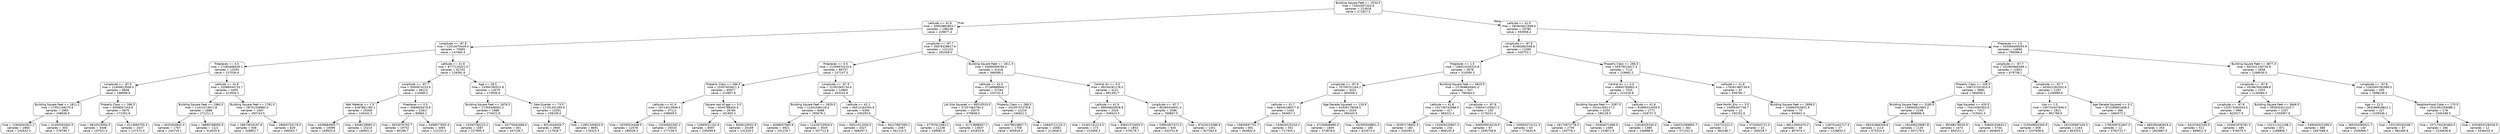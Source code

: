 digraph Tree {
node [shape=box, style="rounded", color="black", fontname=helvetica] ;
edge [fontname=helvetica] ;
0 [label="Building Square Feet <= 2534.5\nmse = 73502007203.6\nsamples = 223928\nvalue = 271827.5"] ;
1 [label="Latitude <= 41.9\nmse = 30953881853.7\nsamples = 198148\nvalue = 229877.4"] ;
0 -> 1 [labeldistance=2.5, labelangle=45, headlabel="True"] ;
2 [label="Longitude <= -87.8\nmse = 12014070429.5\nsamples = 75995\nvalue = 147465.4"] ;
1 -> 2 ;
3 [label="Fireplaces <= 0.5\nmse = 17483466035.1\nsamples = 13293\nvalue = 237034.6"] ;
2 -> 3 ;
4 [label="Longitude <= -87.9\nmse = 11400613506.5\nsamples = 8838\nvalue = 198098.6"] ;
3 -> 4 ;
5 [label="Building Square Feet <= 1811.2\nmse = 17051149275.9\nsamples = 2963\nvalue = 248636.9"] ;
4 -> 5 ;
6 [label="mse = 12944042811.2\nsamples = 2660\nvalue = 232642.3"] ;
5 -> 6 ;
7 [label="mse = 31450261842.0\nsamples = 303\nvalue = 378790.7"] ;
5 -> 7 ;
8 [label="Property Class <= 286.5\nmse = 6558007343.6\nsamples = 5875\nvalue = 172352.6"] ;
4 -> 8 ;
9 [label="mse = 6810319054.0\nsamples = 3448\nvalue = 197021.4"] ;
8 -> 9 ;
10 [label="mse = 4113694755.4\nsamples = 2427\nvalue = 137372.3"] ;
8 -> 10 ;
11 [label="Latitude <= 41.8\nmse = 20589544733.7\nsamples = 4455\nvalue = 313934.2"] ;
3 -> 11 ;
12 [label="Building Square Feet <= 1960.5\nmse = 11012274671.8\nsamples = 2888\nvalue = 271211.3"] ;
11 -> 12 ;
13 [label="mse = 4020454842.3\nsamples = 1767\nvalue = 243719.1"] ;
12 -> 13 ;
14 [label="mse = 18890768050.9\nsamples = 1121\nvalue = 314025.8"] ;
12 -> 14 ;
15 [label="Building Square Feet <= 1781.0\nmse = 28701328960.3\nsamples = 1567\nvalue = 393743.5"] ;
11 -> 15 ;
16 [label="mse = 18673916197.8\nsamples = 938\nvalue = 328852.7"] ;
15 -> 16 ;
17 [label="mse = 28063733179.0\nsamples = 629\nvalue = 490003.7"] ;
15 -> 17 ;
18 [label="Latitude <= 41.8\nmse = 8777125021.5\nsamples = 62702\nvalue = 128391.6"] ;
2 -> 18 ;
19 [label="Longitude <= -87.7\nmse = 5930874153.9\nsamples = 48123\nvalue = 114490.2"] ;
18 -> 19 ;
20 [label="Wall Material <= 1.5\nmse = 6187881760.1\nsamples = 25306\nvalue = 140432.5"] ;
19 -> 20 ;
21 [label="mse = 4459684905.7\nsamples = 10096\nvalue = 109933.9"] ;
20 -> 21 ;
22 [label="mse = 6308129993.2\nsamples = 15210\nvalue = 160651.4"] ;
20 -> 22 ;
23 [label="Fireplaces <= 0.5\nmse = 4084826479.8\nsamples = 22817\nvalue = 85860.1"] ;
19 -> 23 ;
24 [label="mse = 3633076750.7\nsamples = 19752\nvalue = 80198.7"] ;
23 -> 24 ;
25 [label="mse = 5458077605.4\nsamples = 3065\nvalue = 122101.5"] ;
23 -> 25 ;
26 [label="Age <= 28.5\nmse = 15394785522.8\nsamples = 14579\nvalue = 173936.6"] ;
18 -> 26 ;
27 [label="Building Square Feet <= 1876.5\nmse = 27355448352.2\nsamples = 1988\nvalue = 274022.8"] ;
26 -> 27 ;
28 [label="mse = 15292760223.1\nsamples = 1587\nvalue = 227995.4"] ;
27 -> 28 ;
29 [label="mse = 34775043468.0\nsamples = 401\nvalue = 447236.7"] ;
27 -> 29 ;
30 [label="Sale Quarter <= 73.5\nmse = 11701352260.6\nsamples = 12591\nvalue = 158239.0"] ;
26 -> 30 ;
31 [label="mse = 9012044039.7\nsamples = 3900\nvalue = 117918.7"] ;
30 -> 31 ;
32 [label="mse = 11851345623.9\nsamples = 8691\nvalue = 176322.9"] ;
30 -> 32 ;
33 [label="Longitude <= -87.7\nmse = 35878328617.6\nsamples = 122153\nvalue = 281048.0"] ;
1 -> 33 ;
34 [label="Fireplaces <= 0.5\nmse = 21359970215.6\nsamples = 80737\nvalue = 237147.3"] ;
33 -> 34 ;
35 [label="Property Class <= 286.5\nmse = 15357833611.3\nsamples = 65877\nvalue = 210907.8"] ;
34 -> 35 ;
36 [label="Latitude <= 41.9\nmse = 16714513946.5\nsamples = 37111\nvalue = 248609.5"] ;
35 -> 36 ;
37 [label="mse = 18700524448.5\nsamples = 12078\nvalue = 189328.3"] ;
36 -> 37 ;
38 [label="mse = 13250652292.1\nsamples = 25033\nvalue = 277158.3"] ;
36 -> 38 ;
39 [label="Square root of age <= 5.0\nmse = 9345786405.4\nsamples = 28766\nvalue = 161905.3"] ;
35 -> 39 ;
40 [label="mse = 12665021152.6\nsamples = 8597\nvalue = 209499.6"] ;
39 -> 40 ;
41 [label="mse = 6508129502.6\nsamples = 20169\nvalue = 141329.2"] ;
39 -> 41 ;
42 [label="Longitude <= -87.9\nmse = 31391565734.6\nsamples = 14860\nvalue = 353243.9"] ;
34 -> 42 ;
43 [label="Building Square Feet <= 1829.5\nmse = 12341546118.4\nsamples = 8466\nvalue = 295676.1"] ;
42 -> 43 ;
44 [label="mse = 8268557665.6\nsamples = 4921\nvalue = 251219.7"] ;
43 -> 44 ;
45 [label="mse = 11418723929.0\nsamples = 3545\nvalue = 357712.8"] ;
43 -> 45 ;
46 [label="Latitude <= 42.1\nmse = 46512164354.9\nsamples = 6394\nvalue = 430259.9"] ;
42 -> 46 ;
47 [label="mse = 30011511030.0\nsamples = 4327\nvalue = 368297.2"] ;
46 -> 47 ;
48 [label="mse = 56127897390.1\nsamples = 2067\nvalue = 561110.5"] ;
46 -> 48 ;
49 [label="Building Square Feet <= 1811.5\nmse = 53095009785.2\nsamples = 41416\nvalue = 366589.2"] ;
33 -> 49 ;
50 [label="Latitude <= 42.0\nmse = 37189988940.7\nsamples = 37294\nvalue = 333742.9"] ;
49 -> 50 ;
51 [label="Lot Size Squared <= 89510520.0\nmse = 37257464794.3\nsamples = 25075\nvalue = 379658.3"] ;
50 -> 51 ;
52 [label="mse = 37797612081.1\nsamples = 11238\nvalue = 438581.6"] ;
51 -> 52 ;
53 [label="mse = 31713898507.1\nsamples = 13837\nvalue = 331833.8"] ;
51 -> 53 ;
54 [label="Property Class <= 286.5\nmse = 24105757278.8\nsamples = 12219\nvalue = 240621.2"] ;
50 -> 54 ;
55 [label="mse = 44278619807.7\nsamples = 1758\nvalue = 405918.3"] ;
54 -> 55 ;
56 [label="mse = 14944711125.2\nsamples = 10461\nvalue = 211658.0"] ;
54 -> 56 ;
57 [label="Central Air <= 0.5\nmse = 99254281176.0\nsamples = 4122\nvalue = 661391.7"] ;
49 -> 57 ;
58 [label="Latitude <= 41.9\nmse = 89004826928.9\nsamples = 2026\nvalue = 549423.5"] ;
57 -> 58 ;
59 [label="mse = 31401141213.5\nsamples = 173\nvalue = 222656.3"] ;
58 -> 59 ;
60 [label="mse = 83641574455.3\nsamples = 1853\nvalue = 579179.7"] ;
58 -> 60 ;
61 [label="Longitude <= -87.7\nmse = 85285434651.3\nsamples = 2096\nvalue = 769807.5"] ;
57 -> 61 ;
62 [label="mse = 53901827372.0\nsamples = 645\nvalue = 633751.8"] ;
61 -> 62 ;
63 [label="mse = 87420215386.9\nsamples = 1451\nvalue = 827264.9"] ;
61 -> 63 ;
64 [label="Latitude <= 41.9\nmse = 282943621858.6\nsamples = 25780\nvalue = 593958.4"] ;
0 -> 64 [labeldistance=2.5, labelangle=-45, headlabel="False"] ;
65 [label="Longitude <= -87.8\nmse = 92482662508.8\nsamples = 11090\nvalue = 330753.1"] ;
64 -> 65 ;
66 [label="Fireplaces <= 1.5\nmse = 106914330315.8\nsamples = 3978\nvalue = 510595.3"] ;
65 -> 66 ;
67 [label="Longitude <= -87.9\nmse = 70759751164.2\nsamples = 3431\nvalue = 465008.2"] ;
66 -> 67 ;
68 [label="Latitude <= 41.7\nmse = 66545188377.6\nsamples = 1402\nvalue = 564657.2"] ;
67 -> 68 ;
69 [label="mse = 15835697751.7\nsamples = 851\nvalue = 463832.0"] ;
68 -> 69 ;
70 [label="mse = 104626325154.1\nsamples = 551\nvalue = 717303.1"] ;
68 -> 70 ;
71 [label="Age Decade Squared <= 119.9\nmse = 61926179058.5\nsamples = 2029\nvalue = 395420.9"] ;
67 -> 71 ;
72 [label="mse = 47100946890.4\nsamples = 1849\nvalue = 373876.6"] ;
71 -> 72 ;
73 [label="mse = 161955549851.2\nsamples = 180\nvalue = 623573.0"] ;
71 -> 73 ;
74 [label="Building Square Feet <= 4820.5\nmse = 237808834942.0\nsamples = 547\nvalue = 790564.5"] ;
66 -> 74 ;
75 [label="Latitude <= 41.8\nmse = 101739743586.5\nsamples = 417\nvalue = 683222.4"] ;
74 -> 75 ;
76 [label="mse = 30397178902.3\nsamples = 183\nvalue = 544292.3"] ;
75 -> 76 ;
77 [label="mse = 132928225857.2\nsamples = 234\nvalue = 808145.9"] ;
75 -> 77 ;
78 [label="Longitude <= -87.9\nmse = 536547155627.2\nsamples = 130\nvalue = 1176221.4"] ;
74 -> 78 ;
79 [label="mse = 646505916219.9\nsamples = 67\nvalue = 1595758.8"] ;
78 -> 79 ;
80 [label="mse = 100055274121.3\nsamples = 63\nvalue = 773634.9"] ;
78 -> 80 ;
81 [label="Property Class <= 286.5\nmse = 55979515617.5\nsamples = 7112\nvalue = 229681.2"] ;
65 -> 81 ;
82 [label="Central Air <= 0.5\nmse = 49945785802.4\nsamples = 7025\nvalue = 222318.8"] ;
81 -> 82 ;
83 [label="Building Square Feet <= 3397.5\nmse = 35141295117.2\nsamples = 5254\nvalue = 190129.5"] ;
82 -> 83 ;
84 [label="mse = 18175872778.5\nsamples = 2759\nvalue = 150776.1"] ;
83 -> 84 ;
85 [label="mse = 50364071068.0\nsamples = 2495\nvalue = 233871.9"] ;
83 -> 85 ;
86 [label="Latitude <= 41.8\nmse = 81890313459.9\nsamples = 1771\nvalue = 318737.5"] ;
82 -> 86 ;
87 [label="mse = 11816029160.0\nsamples = 1389\nvalue = 246898.9"] ;
86 -> 87 ;
88 [label="mse = 246331099855.7\nsamples = 382\nvalue = 571331.0"] ;
86 -> 88 ;
89 [label="Latitude <= 41.8\nmse = 179261380739.6\nsamples = 87\nvalue = 839780.7"] ;
81 -> 89 ;
90 [label="Sale Month_Enc <= 3.5\nmse = 10406347736.7\nsamples = 12\nvalue = 192252.6"] ;
89 -> 90 ;
91 [label="mse = 234722222.2\nsamples = 2\nvalue = 364166.7"] ;
90 -> 91 ;
92 [label="mse = 5733043721.0\nsamples = 10\nvalue = 160018.7"] ;
90 -> 92 ;
93 [label="Building Square Feet <= 2899.0\nmse = 126992553831.9\nsamples = 75\nvalue = 945841.4"] ;
89 -> 93 ;
94 [label="mse = 68113094470.2\nsamples = 48\nvalue = 807974.1"] ;
93 -> 94 ;
95 [label="mse = 128751442717.4\nsamples = 27\nvalue = 1228832.2"] ;
93 -> 95 ;
96 [label="Fireplaces <= 1.5\nmse = 335094406055.9\nsamples = 14690\nvalue = 795098.6"] ;
64 -> 96 ;
97 [label="Longitude <= -87.7\nmse = 201993966399.1\nsamples = 11852\nvalue = 679738.1"] ;
96 -> 97 ;
98 [label="Property Class <= 209.5\nmse = 106737201933.9\nsamples = 9665\nvalue = 584056.1"] ;
97 -> 98 ;
99 [label="Building Square Feet <= 3180.5\nmse = 159000522891.2\nsamples = 2248\nvalue = 808886.9"] ;
98 -> 99 ;
100 [label="mse = 89241866346.6\nsamples = 1113\nvalue = 675314.4"] ;
99 -> 100 ;
101 [label="mse = 192406229087.8\nsamples = 1135\nvalue = 937178.0"] ;
99 -> 101 ;
102 [label="Age Squared <= 420.5\nmse = 70414392903.6\nsamples = 7417\nvalue = 515041.0"] ;
98 -> 102 ;
103 [label="mse = 99188278535.9\nsamples = 1673\nvalue = 693151.1"] ;
102 -> 103 ;
104 [label="mse = 50845154633.1\nsamples = 5744\nvalue = 464845.0"] ;
102 -> 104 ;
105 [label="Longitude <= -87.7\nmse = 403922282502.6\nsamples = 2187\nvalue = 1106990.6"] ;
97 -> 105 ;
106 [label="Use <= 1.5\nmse = 230732447656.5\nsamples = 1821\nvalue = 991799.9"] ;
105 -> 106 ;
107 [label="mse = 223549003300.9\nsamples = 658\nvalue = 1237608.6"] ;
106 -> 107 ;
108 [label="mse = 181530087430.5\nsamples = 1163\nvalue = 853253.1"] ;
106 -> 108 ;
109 [label="Age Decade Squared <= 0.2\nmse = 872186801608.5\nsamples = 366\nvalue = 1684572.2"] ;
105 -> 109 ;
110 [label="mse = 1795308751847.0\nsamples = 12\nvalue = 3783722.7"] ;
109 -> 110 ;
111 [label="mse = 660285483619.4\nsamples = 354\nvalue = 1603687.5"] ;
109 -> 111 ;
112 [label="Building Square Feet <= 4877.0\nmse = 602531139730.9\nsamples = 2838\nvalue = 1268030.5"] ;
96 -> 112 ;
113 [label="Longitude <= -87.8\nmse = 352867692488.8\nsamples = 2333\nvalue = 1130484.5"] ;
112 -> 113 ;
114 [label="Longitude <= -87.8\nmse = 132573283543.5\nsamples = 996\nvalue = 822017.9"] ;
113 -> 114 ;
115 [label="mse = 64107642335.5\nsamples = 511\nvalue = 669611.9"] ;
114 -> 115 ;
116 [label="mse = 154561976781.3\nsamples = 485\nvalue = 976570.5"] ;
114 -> 116 ;
117 [label="Building Square Feet <= 3646.5\nmse = 393502421415.7\nsamples = 1337\nvalue = 1355957.6"] ;
113 -> 117 ;
118 [label="mse = 232111411198.2\nsamples = 871\nvalue = 1188806.7"] ;
117 -> 118 ;
119 [label="mse = 549545522299.3\nsamples = 466\nvalue = 1697588.4"] ;
117 -> 119 ;
120 [label="Longitude <= -87.8\nmse = 1262593782589.5\nsamples = 505\nvalue = 1898238.2"] ;
112 -> 120 ;
121 [label="Age <= 21.5\nmse = 363286928812.1\nsamples = 227\nvalue = 1339336.1"] ;
120 -> 121 ;
122 [label="mse = 365204395021.7\nsamples = 140\nvalue = 1556966.7"] ;
121 -> 122 ;
123 [label="mse = 155139163248.7\nsamples = 87\nvalue = 982485.8"] ;
121 -> 123 ;
124 [label="Neighborhood Code <= 170.5\nmse = 1531391259088.1\nsamples = 278\nvalue = 2340189.5"] ;
120 -> 124 ;
125 [label="mse = 1071704191663.5\nsamples = 266\nvalue = 2230636.8"] ;
124 -> 125 ;
126 [label="mse = 4353653228318.0\nsamples = 12\nvalue = 5546432.4"] ;
124 -> 126 ;
}